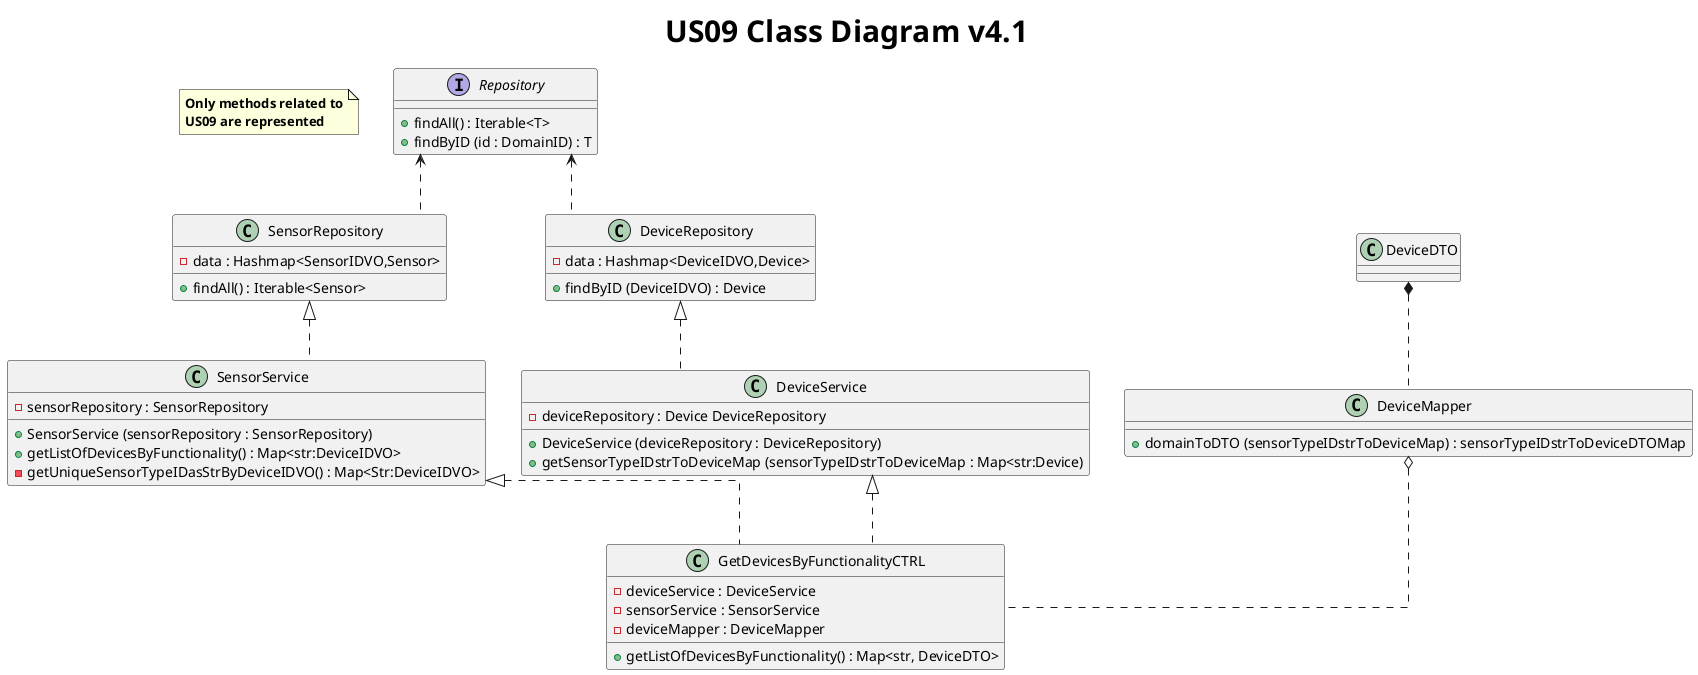 @startuml
title <size: 30> US09 Class Diagram v4.1
note "<b>Only methods related to\n<b>US09 are represented" as N1
skinparam linetype ortho

class GetDevicesByFunctionalityCTRL {
    - deviceService : DeviceService
    - sensorService : SensorService
    - deviceMapper : DeviceMapper
    + getListOfDevicesByFunctionality() : Map<str, DeviceDTO>
}

class SensorService {
    - sensorRepository : SensorRepository
    + SensorService (sensorRepository : SensorRepository)
    + getListOfDevicesByFunctionality() : Map<str:DeviceIDVO>
    - getUniqueSensorTypeIDasStrByDeviceIDVO() : Map<Str:DeviceIDVO>
}

class SensorRepository {
    - data : Hashmap<SensorIDVO,Sensor>
    + findAll() : Iterable<Sensor>
}

class DeviceService {
    - deviceRepository : Device DeviceRepository
    + DeviceService (deviceRepository : DeviceRepository)
    + getSensorTypeIDstrToDeviceMap (sensorTypeIDstrToDeviceMap : Map<str:Device)
}

class DeviceRepository {
    - data : Hashmap<DeviceIDVO,Device>
    + findByID (DeviceIDVO) : Device
}

class DeviceMapper {
    + domainToDTO (sensorTypeIDstrToDeviceMap) : sensorTypeIDstrToDeviceDTOMap
}

class DeviceDTO {

}

interface Repository {
    + findAll() : Iterable<T>
    + findByID (id : DomainID) : T
}

SensorService <|.. GetDevicesByFunctionalityCTRL
DeviceService <|.. GetDevicesByFunctionalityCTRL
DeviceMapper o.. GetDevicesByFunctionalityCTRL

SensorRepository <|.. SensorService
DeviceRepository <|.. DeviceService

Repository <.. SensorRepository
Repository <.. DeviceRepository

DeviceDTO *.. DeviceMapper

@enduml

